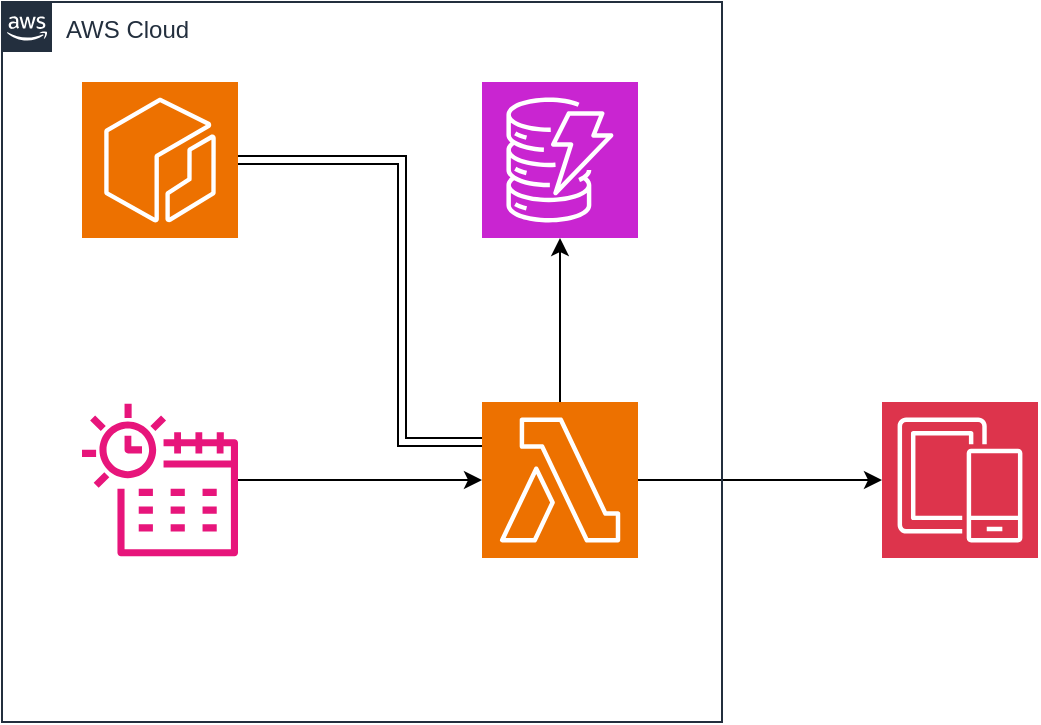 <mxfile version="24.5.1" type="device">
  <diagram name="ページ1" id="uU17g6jxFKdFe5KBXxU8">
    <mxGraphModel dx="954" dy="599" grid="1" gridSize="10" guides="1" tooltips="1" connect="1" arrows="1" fold="1" page="1" pageScale="1" pageWidth="827" pageHeight="1169" math="0" shadow="0">
      <root>
        <mxCell id="0" />
        <mxCell id="1" parent="0" />
        <mxCell id="PRkczOotpTtUITzQSLbD-2" value="" style="shape=image;verticalLabelPosition=bottom;labelBackgroundColor=default;verticalAlign=top;aspect=fixed;imageAspect=0;image=https://pbs.twimg.com/profile_images/1417542931209199621/fWMEIB5j_400x400.jpg;" parent="1" vertex="1">
          <mxGeometry x="270" y="92" width="38" height="38" as="geometry" />
        </mxCell>
        <mxCell id="FCZ9cOIlcgrwmwLsHfU8-1" value="" style="sketch=0;outlineConnect=0;fontColor=#232F3E;gradientColor=none;fillColor=#E7157B;strokeColor=none;dashed=0;verticalLabelPosition=bottom;verticalAlign=top;align=center;html=1;fontSize=12;fontStyle=0;aspect=fixed;pointerEvents=1;shape=mxgraph.aws4.eventbridge_scheduler;" parent="1" vertex="1">
          <mxGeometry x="240" y="200" width="78" height="78" as="geometry" />
        </mxCell>
        <mxCell id="FCZ9cOIlcgrwmwLsHfU8-5" style="edgeStyle=orthogonalEdgeStyle;rounded=0;orthogonalLoop=1;jettySize=auto;html=1;" parent="1" source="FCZ9cOIlcgrwmwLsHfU8-2" target="FCZ9cOIlcgrwmwLsHfU8-4" edge="1">
          <mxGeometry relative="1" as="geometry" />
        </mxCell>
        <mxCell id="CSySdma_hok96eBMZawl-2" style="edgeStyle=orthogonalEdgeStyle;rounded=0;orthogonalLoop=1;jettySize=auto;html=1;shape=link;" edge="1" parent="1" source="FCZ9cOIlcgrwmwLsHfU8-2" target="CSySdma_hok96eBMZawl-1">
          <mxGeometry relative="1" as="geometry">
            <Array as="points">
              <mxPoint x="400" y="220" />
              <mxPoint x="400" y="79" />
            </Array>
          </mxGeometry>
        </mxCell>
        <mxCell id="CSySdma_hok96eBMZawl-4" style="edgeStyle=orthogonalEdgeStyle;rounded=0;orthogonalLoop=1;jettySize=auto;html=1;" edge="1" parent="1" source="FCZ9cOIlcgrwmwLsHfU8-2" target="CSySdma_hok96eBMZawl-3">
          <mxGeometry relative="1" as="geometry" />
        </mxCell>
        <mxCell id="FCZ9cOIlcgrwmwLsHfU8-2" value="" style="sketch=0;points=[[0,0,0],[0.25,0,0],[0.5,0,0],[0.75,0,0],[1,0,0],[0,1,0],[0.25,1,0],[0.5,1,0],[0.75,1,0],[1,1,0],[0,0.25,0],[0,0.5,0],[0,0.75,0],[1,0.25,0],[1,0.5,0],[1,0.75,0]];outlineConnect=0;fontColor=#232F3E;fillColor=#ED7100;strokeColor=#ffffff;dashed=0;verticalLabelPosition=bottom;verticalAlign=top;align=center;html=1;fontSize=12;fontStyle=0;aspect=fixed;shape=mxgraph.aws4.resourceIcon;resIcon=mxgraph.aws4.lambda;" parent="1" vertex="1">
          <mxGeometry x="440" y="200" width="78" height="78" as="geometry" />
        </mxCell>
        <mxCell id="FCZ9cOIlcgrwmwLsHfU8-3" style="edgeStyle=orthogonalEdgeStyle;rounded=0;orthogonalLoop=1;jettySize=auto;html=1;entryX=0;entryY=0.5;entryDx=0;entryDy=0;entryPerimeter=0;" parent="1" source="FCZ9cOIlcgrwmwLsHfU8-1" target="FCZ9cOIlcgrwmwLsHfU8-2" edge="1">
          <mxGeometry relative="1" as="geometry" />
        </mxCell>
        <mxCell id="FCZ9cOIlcgrwmwLsHfU8-4" value="" style="sketch=0;points=[[0,0,0],[0.25,0,0],[0.5,0,0],[0.75,0,0],[1,0,0],[0,1,0],[0.25,1,0],[0.5,1,0],[0.75,1,0],[1,1,0],[0,0.25,0],[0,0.5,0],[0,0.75,0],[1,0.25,0],[1,0.5,0],[1,0.75,0]];outlineConnect=0;fontColor=#232F3E;fillColor=#DD344C;strokeColor=#ffffff;dashed=0;verticalLabelPosition=bottom;verticalAlign=top;align=center;html=1;fontSize=12;fontStyle=0;aspect=fixed;shape=mxgraph.aws4.resourceIcon;resIcon=mxgraph.aws4.mobile;" parent="1" vertex="1">
          <mxGeometry x="640" y="200" width="78" height="78" as="geometry" />
        </mxCell>
        <mxCell id="FCZ9cOIlcgrwmwLsHfU8-6" value="AWS Cloud" style="points=[[0,0],[0.25,0],[0.5,0],[0.75,0],[1,0],[1,0.25],[1,0.5],[1,0.75],[1,1],[0.75,1],[0.5,1],[0.25,1],[0,1],[0,0.75],[0,0.5],[0,0.25]];outlineConnect=0;gradientColor=none;html=1;whiteSpace=wrap;fontSize=12;fontStyle=0;container=1;pointerEvents=0;collapsible=0;recursiveResize=0;shape=mxgraph.aws4.group;grIcon=mxgraph.aws4.group_aws_cloud_alt;strokeColor=#232F3E;fillColor=none;verticalAlign=top;align=left;spacingLeft=30;fontColor=#232F3E;dashed=0;" parent="1" vertex="1">
          <mxGeometry x="200" width="360" height="360" as="geometry" />
        </mxCell>
        <mxCell id="CSySdma_hok96eBMZawl-1" value="" style="sketch=0;points=[[0,0,0],[0.25,0,0],[0.5,0,0],[0.75,0,0],[1,0,0],[0,1,0],[0.25,1,0],[0.5,1,0],[0.75,1,0],[1,1,0],[0,0.25,0],[0,0.5,0],[0,0.75,0],[1,0.25,0],[1,0.5,0],[1,0.75,0]];outlineConnect=0;fontColor=#232F3E;fillColor=#ED7100;strokeColor=#ffffff;dashed=0;verticalLabelPosition=bottom;verticalAlign=top;align=center;html=1;fontSize=12;fontStyle=0;aspect=fixed;shape=mxgraph.aws4.resourceIcon;resIcon=mxgraph.aws4.ecr;" vertex="1" parent="FCZ9cOIlcgrwmwLsHfU8-6">
          <mxGeometry x="40" y="40" width="78" height="78" as="geometry" />
        </mxCell>
        <mxCell id="CSySdma_hok96eBMZawl-3" value="" style="sketch=0;points=[[0,0,0],[0.25,0,0],[0.5,0,0],[0.75,0,0],[1,0,0],[0,1,0],[0.25,1,0],[0.5,1,0],[0.75,1,0],[1,1,0],[0,0.25,0],[0,0.5,0],[0,0.75,0],[1,0.25,0],[1,0.5,0],[1,0.75,0]];outlineConnect=0;fontColor=#232F3E;fillColor=#C925D1;strokeColor=#ffffff;dashed=0;verticalLabelPosition=bottom;verticalAlign=top;align=center;html=1;fontSize=12;fontStyle=0;aspect=fixed;shape=mxgraph.aws4.resourceIcon;resIcon=mxgraph.aws4.dynamodb;" vertex="1" parent="FCZ9cOIlcgrwmwLsHfU8-6">
          <mxGeometry x="240" y="40" width="78" height="78" as="geometry" />
        </mxCell>
      </root>
    </mxGraphModel>
  </diagram>
</mxfile>

